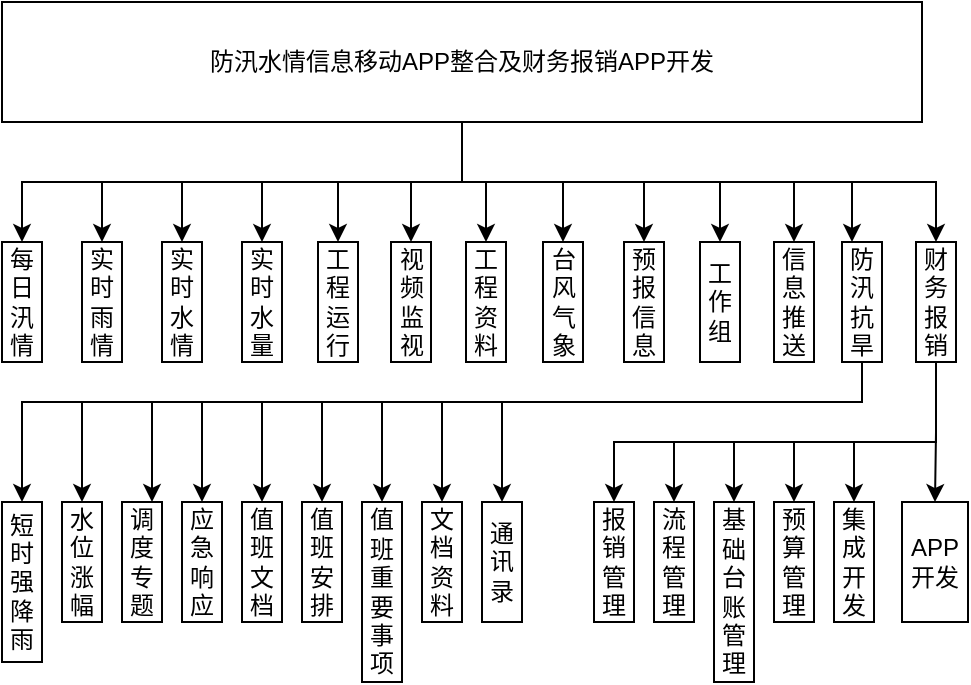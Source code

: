 <mxfile version="10.9.6" type="github"><diagram id="qvx9LAHxHfA9EjNs1QSS" name="Page-1"><mxGraphModel dx="868" dy="456" grid="1" gridSize="10" guides="1" tooltips="1" connect="1" arrows="1" fold="1" page="1" pageScale="1" pageWidth="827" pageHeight="1169" math="0" shadow="0"><root><mxCell id="0"/><mxCell id="1" parent="0"/><mxCell id="SEAwow5dpvRGz6BitIV--26" style="edgeStyle=orthogonalEdgeStyle;rounded=0;orthogonalLoop=1;jettySize=auto;html=1;entryX=0.5;entryY=0;entryDx=0;entryDy=0;" edge="1" parent="1" source="SEAwow5dpvRGz6BitIV--1" target="SEAwow5dpvRGz6BitIV--6"><mxGeometry relative="1" as="geometry"/></mxCell><mxCell id="SEAwow5dpvRGz6BitIV--27" style="edgeStyle=orthogonalEdgeStyle;rounded=0;orthogonalLoop=1;jettySize=auto;html=1;entryX=0.5;entryY=0;entryDx=0;entryDy=0;" edge="1" parent="1" source="SEAwow5dpvRGz6BitIV--1" target="SEAwow5dpvRGz6BitIV--17"><mxGeometry relative="1" as="geometry"/></mxCell><mxCell id="SEAwow5dpvRGz6BitIV--28" style="edgeStyle=orthogonalEdgeStyle;rounded=0;orthogonalLoop=1;jettySize=auto;html=1;entryX=0.5;entryY=0;entryDx=0;entryDy=0;" edge="1" parent="1" source="SEAwow5dpvRGz6BitIV--1" target="SEAwow5dpvRGz6BitIV--8"><mxGeometry relative="1" as="geometry"/></mxCell><mxCell id="SEAwow5dpvRGz6BitIV--30" style="edgeStyle=orthogonalEdgeStyle;rounded=0;orthogonalLoop=1;jettySize=auto;html=1;entryX=0.5;entryY=0;entryDx=0;entryDy=0;" edge="1" parent="1" source="SEAwow5dpvRGz6BitIV--1" target="SEAwow5dpvRGz6BitIV--7"><mxGeometry relative="1" as="geometry"/></mxCell><mxCell id="SEAwow5dpvRGz6BitIV--31" style="edgeStyle=orthogonalEdgeStyle;rounded=0;orthogonalLoop=1;jettySize=auto;html=1;entryX=0.5;entryY=0;entryDx=0;entryDy=0;" edge="1" parent="1" source="SEAwow5dpvRGz6BitIV--1" target="SEAwow5dpvRGz6BitIV--18"><mxGeometry relative="1" as="geometry"/></mxCell><mxCell id="SEAwow5dpvRGz6BitIV--32" style="edgeStyle=orthogonalEdgeStyle;rounded=0;orthogonalLoop=1;jettySize=auto;html=1;entryX=0.5;entryY=0;entryDx=0;entryDy=0;" edge="1" parent="1" source="SEAwow5dpvRGz6BitIV--1" target="SEAwow5dpvRGz6BitIV--4"><mxGeometry relative="1" as="geometry"/></mxCell><mxCell id="SEAwow5dpvRGz6BitIV--33" style="edgeStyle=orthogonalEdgeStyle;rounded=0;orthogonalLoop=1;jettySize=auto;html=1;entryX=0.5;entryY=0;entryDx=0;entryDy=0;" edge="1" parent="1" source="SEAwow5dpvRGz6BitIV--1" target="SEAwow5dpvRGz6BitIV--3"><mxGeometry relative="1" as="geometry"/></mxCell><mxCell id="SEAwow5dpvRGz6BitIV--34" style="edgeStyle=orthogonalEdgeStyle;rounded=0;orthogonalLoop=1;jettySize=auto;html=1;entryX=0.5;entryY=0;entryDx=0;entryDy=0;" edge="1" parent="1" source="SEAwow5dpvRGz6BitIV--1" target="SEAwow5dpvRGz6BitIV--19"><mxGeometry relative="1" as="geometry"/></mxCell><mxCell id="SEAwow5dpvRGz6BitIV--35" style="edgeStyle=orthogonalEdgeStyle;rounded=0;orthogonalLoop=1;jettySize=auto;html=1;entryX=0.5;entryY=0;entryDx=0;entryDy=0;" edge="1" parent="1" source="SEAwow5dpvRGz6BitIV--1" target="SEAwow5dpvRGz6BitIV--21"><mxGeometry relative="1" as="geometry"/></mxCell><mxCell id="SEAwow5dpvRGz6BitIV--36" style="edgeStyle=orthogonalEdgeStyle;rounded=0;orthogonalLoop=1;jettySize=auto;html=1;entryX=0.5;entryY=0;entryDx=0;entryDy=0;" edge="1" parent="1" source="SEAwow5dpvRGz6BitIV--1" target="SEAwow5dpvRGz6BitIV--22"><mxGeometry relative="1" as="geometry"/></mxCell><mxCell id="SEAwow5dpvRGz6BitIV--37" style="edgeStyle=orthogonalEdgeStyle;rounded=0;orthogonalLoop=1;jettySize=auto;html=1;entryX=0.5;entryY=0;entryDx=0;entryDy=0;" edge="1" parent="1" source="SEAwow5dpvRGz6BitIV--1" target="SEAwow5dpvRGz6BitIV--24"><mxGeometry relative="1" as="geometry"/></mxCell><mxCell id="SEAwow5dpvRGz6BitIV--38" style="edgeStyle=orthogonalEdgeStyle;rounded=0;orthogonalLoop=1;jettySize=auto;html=1;entryX=0.25;entryY=0;entryDx=0;entryDy=0;" edge="1" parent="1" source="SEAwow5dpvRGz6BitIV--1" target="SEAwow5dpvRGz6BitIV--25"><mxGeometry relative="1" as="geometry"/></mxCell><mxCell id="SEAwow5dpvRGz6BitIV--39" style="edgeStyle=orthogonalEdgeStyle;rounded=0;orthogonalLoop=1;jettySize=auto;html=1;entryX=0.5;entryY=0;entryDx=0;entryDy=0;" edge="1" parent="1" source="SEAwow5dpvRGz6BitIV--1" target="SEAwow5dpvRGz6BitIV--23"><mxGeometry relative="1" as="geometry"/></mxCell><mxCell id="SEAwow5dpvRGz6BitIV--1" value="防汛水情信息移动APP整合及财务报销APP开发" style="rounded=0;whiteSpace=wrap;html=1;" vertex="1" parent="1"><mxGeometry x="240" y="70" width="460" height="60" as="geometry"/></mxCell><mxCell id="SEAwow5dpvRGz6BitIV--2" value="每日汛情" style="rounded=0;whiteSpace=wrap;html=1;" vertex="1" parent="1"><mxGeometry x="240" y="190" width="20" height="60" as="geometry"/></mxCell><mxCell id="SEAwow5dpvRGz6BitIV--3" value="工程资料" style="rounded=0;whiteSpace=wrap;html=1;" vertex="1" parent="1"><mxGeometry x="472" y="190" width="20" height="60" as="geometry"/></mxCell><mxCell id="SEAwow5dpvRGz6BitIV--4" value="视频监视" style="rounded=0;whiteSpace=wrap;html=1;" vertex="1" parent="1"><mxGeometry x="434.5" y="190" width="20" height="60" as="geometry"/></mxCell><mxCell id="SEAwow5dpvRGz6BitIV--5" value="每日汛情" style="rounded=0;whiteSpace=wrap;html=1;" vertex="1" parent="1"><mxGeometry x="240" y="190" width="20" height="60" as="geometry"/></mxCell><mxCell id="SEAwow5dpvRGz6BitIV--6" value="每日汛情" style="rounded=0;whiteSpace=wrap;html=1;" vertex="1" parent="1"><mxGeometry x="240" y="190" width="20" height="60" as="geometry"/></mxCell><mxCell id="SEAwow5dpvRGz6BitIV--7" value="实时水量" style="rounded=0;whiteSpace=wrap;html=1;" vertex="1" parent="1"><mxGeometry x="360" y="190" width="20" height="60" as="geometry"/></mxCell><mxCell id="SEAwow5dpvRGz6BitIV--8" value="实时水情" style="rounded=0;whiteSpace=wrap;html=1;" vertex="1" parent="1"><mxGeometry x="320" y="190" width="20" height="60" as="geometry"/></mxCell><mxCell id="SEAwow5dpvRGz6BitIV--17" value="实时雨情" style="rounded=0;whiteSpace=wrap;html=1;" vertex="1" parent="1"><mxGeometry x="280" y="190" width="20" height="60" as="geometry"/></mxCell><mxCell id="SEAwow5dpvRGz6BitIV--18" value="工程运行" style="rounded=0;whiteSpace=wrap;html=1;" vertex="1" parent="1"><mxGeometry x="398" y="190" width="20" height="60" as="geometry"/></mxCell><mxCell id="SEAwow5dpvRGz6BitIV--19" value="台风气象" style="rounded=0;whiteSpace=wrap;html=1;" vertex="1" parent="1"><mxGeometry x="510.5" y="190" width="20" height="60" as="geometry"/></mxCell><mxCell id="SEAwow5dpvRGz6BitIV--21" value="预报信息" style="rounded=0;whiteSpace=wrap;html=1;" vertex="1" parent="1"><mxGeometry x="551" y="190" width="20" height="60" as="geometry"/></mxCell><mxCell id="SEAwow5dpvRGz6BitIV--22" value="工作组" style="rounded=0;whiteSpace=wrap;html=1;" vertex="1" parent="1"><mxGeometry x="589" y="190" width="20" height="60" as="geometry"/></mxCell><mxCell id="SEAwow5dpvRGz6BitIV--65" style="edgeStyle=orthogonalEdgeStyle;rounded=0;orthogonalLoop=1;jettySize=auto;html=1;entryX=0.5;entryY=0;entryDx=0;entryDy=0;" edge="1" parent="1" source="SEAwow5dpvRGz6BitIV--23" target="SEAwow5dpvRGz6BitIV--49"><mxGeometry relative="1" as="geometry"><Array as="points"><mxPoint x="707" y="290"/><mxPoint x="546" y="290"/></Array></mxGeometry></mxCell><mxCell id="SEAwow5dpvRGz6BitIV--66" style="edgeStyle=orthogonalEdgeStyle;rounded=0;orthogonalLoop=1;jettySize=auto;html=1;entryX=0.5;entryY=0;entryDx=0;entryDy=0;" edge="1" parent="1" source="SEAwow5dpvRGz6BitIV--23" target="SEAwow5dpvRGz6BitIV--54"><mxGeometry relative="1" as="geometry"><Array as="points"><mxPoint x="707" y="290"/><mxPoint x="576" y="290"/></Array></mxGeometry></mxCell><mxCell id="SEAwow5dpvRGz6BitIV--67" style="edgeStyle=orthogonalEdgeStyle;rounded=0;orthogonalLoop=1;jettySize=auto;html=1;entryX=0.5;entryY=0;entryDx=0;entryDy=0;" edge="1" parent="1" source="SEAwow5dpvRGz6BitIV--23" target="SEAwow5dpvRGz6BitIV--53"><mxGeometry relative="1" as="geometry"><Array as="points"><mxPoint x="707" y="290"/><mxPoint x="606" y="290"/></Array></mxGeometry></mxCell><mxCell id="SEAwow5dpvRGz6BitIV--68" style="edgeStyle=orthogonalEdgeStyle;rounded=0;orthogonalLoop=1;jettySize=auto;html=1;entryX=0.5;entryY=0;entryDx=0;entryDy=0;" edge="1" parent="1" source="SEAwow5dpvRGz6BitIV--23" target="SEAwow5dpvRGz6BitIV--52"><mxGeometry relative="1" as="geometry"><Array as="points"><mxPoint x="707" y="290"/><mxPoint x="636" y="290"/></Array></mxGeometry></mxCell><mxCell id="SEAwow5dpvRGz6BitIV--69" style="edgeStyle=orthogonalEdgeStyle;rounded=0;orthogonalLoop=1;jettySize=auto;html=1;entryX=0.5;entryY=0;entryDx=0;entryDy=0;" edge="1" parent="1" source="SEAwow5dpvRGz6BitIV--23" target="SEAwow5dpvRGz6BitIV--51"><mxGeometry relative="1" as="geometry"><Array as="points"><mxPoint x="707" y="290"/><mxPoint x="666" y="290"/></Array></mxGeometry></mxCell><mxCell id="SEAwow5dpvRGz6BitIV--70" style="edgeStyle=orthogonalEdgeStyle;rounded=0;orthogonalLoop=1;jettySize=auto;html=1;entryX=0.5;entryY=0;entryDx=0;entryDy=0;" edge="1" parent="1" source="SEAwow5dpvRGz6BitIV--23" target="SEAwow5dpvRGz6BitIV--50"><mxGeometry relative="1" as="geometry"/></mxCell><mxCell id="SEAwow5dpvRGz6BitIV--23" value="财务报销" style="rounded=0;whiteSpace=wrap;html=1;" vertex="1" parent="1"><mxGeometry x="697" y="190" width="20" height="60" as="geometry"/></mxCell><mxCell id="SEAwow5dpvRGz6BitIV--24" value="信息推送" style="rounded=0;whiteSpace=wrap;html=1;" vertex="1" parent="1"><mxGeometry x="626" y="190" width="20" height="60" as="geometry"/></mxCell><mxCell id="SEAwow5dpvRGz6BitIV--55" style="edgeStyle=orthogonalEdgeStyle;rounded=0;orthogonalLoop=1;jettySize=auto;html=1;entryX=0.5;entryY=0;entryDx=0;entryDy=0;" edge="1" parent="1" source="SEAwow5dpvRGz6BitIV--25" target="SEAwow5dpvRGz6BitIV--40"><mxGeometry relative="1" as="geometry"><Array as="points"><mxPoint x="670" y="270"/><mxPoint x="250" y="270"/></Array></mxGeometry></mxCell><mxCell id="SEAwow5dpvRGz6BitIV--56" style="edgeStyle=orthogonalEdgeStyle;rounded=0;orthogonalLoop=1;jettySize=auto;html=1;entryX=0.5;entryY=0;entryDx=0;entryDy=0;" edge="1" parent="1" source="SEAwow5dpvRGz6BitIV--25" target="SEAwow5dpvRGz6BitIV--48"><mxGeometry relative="1" as="geometry"><Array as="points"><mxPoint x="670" y="270"/><mxPoint x="280" y="270"/></Array></mxGeometry></mxCell><mxCell id="SEAwow5dpvRGz6BitIV--57" style="edgeStyle=orthogonalEdgeStyle;rounded=0;orthogonalLoop=1;jettySize=auto;html=1;entryX=0.75;entryY=0;entryDx=0;entryDy=0;" edge="1" parent="1" source="SEAwow5dpvRGz6BitIV--25" target="SEAwow5dpvRGz6BitIV--47"><mxGeometry relative="1" as="geometry"><Array as="points"><mxPoint x="670" y="270"/><mxPoint x="315" y="270"/></Array></mxGeometry></mxCell><mxCell id="SEAwow5dpvRGz6BitIV--58" style="edgeStyle=orthogonalEdgeStyle;rounded=0;orthogonalLoop=1;jettySize=auto;html=1;entryX=0.5;entryY=0;entryDx=0;entryDy=0;" edge="1" parent="1" source="SEAwow5dpvRGz6BitIV--25" target="SEAwow5dpvRGz6BitIV--46"><mxGeometry relative="1" as="geometry"><Array as="points"><mxPoint x="670" y="270"/><mxPoint x="340" y="270"/></Array></mxGeometry></mxCell><mxCell id="SEAwow5dpvRGz6BitIV--59" style="edgeStyle=orthogonalEdgeStyle;rounded=0;orthogonalLoop=1;jettySize=auto;html=1;entryX=0.5;entryY=0;entryDx=0;entryDy=0;" edge="1" parent="1" source="SEAwow5dpvRGz6BitIV--25" target="SEAwow5dpvRGz6BitIV--45"><mxGeometry relative="1" as="geometry"><Array as="points"><mxPoint x="670" y="270"/><mxPoint x="370" y="270"/></Array></mxGeometry></mxCell><mxCell id="SEAwow5dpvRGz6BitIV--60" style="edgeStyle=orthogonalEdgeStyle;rounded=0;orthogonalLoop=1;jettySize=auto;html=1;entryX=0.5;entryY=0;entryDx=0;entryDy=0;" edge="1" parent="1" source="SEAwow5dpvRGz6BitIV--25" target="SEAwow5dpvRGz6BitIV--44"><mxGeometry relative="1" as="geometry"><Array as="points"><mxPoint x="670" y="270"/><mxPoint x="400" y="270"/></Array></mxGeometry></mxCell><mxCell id="SEAwow5dpvRGz6BitIV--61" style="edgeStyle=orthogonalEdgeStyle;rounded=0;orthogonalLoop=1;jettySize=auto;html=1;entryX=0.5;entryY=0;entryDx=0;entryDy=0;" edge="1" parent="1" source="SEAwow5dpvRGz6BitIV--25" target="SEAwow5dpvRGz6BitIV--43"><mxGeometry relative="1" as="geometry"><Array as="points"><mxPoint x="670" y="270"/><mxPoint x="430" y="270"/></Array></mxGeometry></mxCell><mxCell id="SEAwow5dpvRGz6BitIV--62" style="edgeStyle=orthogonalEdgeStyle;rounded=0;orthogonalLoop=1;jettySize=auto;html=1;entryX=0.5;entryY=0;entryDx=0;entryDy=0;" edge="1" parent="1" source="SEAwow5dpvRGz6BitIV--25" target="SEAwow5dpvRGz6BitIV--42"><mxGeometry relative="1" as="geometry"><Array as="points"><mxPoint x="670" y="270"/><mxPoint x="460" y="270"/></Array></mxGeometry></mxCell><mxCell id="SEAwow5dpvRGz6BitIV--63" style="edgeStyle=orthogonalEdgeStyle;rounded=0;orthogonalLoop=1;jettySize=auto;html=1;entryX=0.5;entryY=0;entryDx=0;entryDy=0;" edge="1" parent="1" source="SEAwow5dpvRGz6BitIV--25" target="SEAwow5dpvRGz6BitIV--41"><mxGeometry relative="1" as="geometry"><Array as="points"><mxPoint x="670" y="270"/><mxPoint x="490" y="270"/></Array></mxGeometry></mxCell><mxCell id="SEAwow5dpvRGz6BitIV--25" value="防汛抗旱" style="rounded=0;whiteSpace=wrap;html=1;" vertex="1" parent="1"><mxGeometry x="660" y="190" width="20" height="60" as="geometry"/></mxCell><mxCell id="SEAwow5dpvRGz6BitIV--40" value="短时强降雨" style="rounded=0;whiteSpace=wrap;html=1;" vertex="1" parent="1"><mxGeometry x="240" y="320" width="20" height="80" as="geometry"/></mxCell><mxCell id="SEAwow5dpvRGz6BitIV--41" value="通讯录" style="rounded=0;whiteSpace=wrap;html=1;" vertex="1" parent="1"><mxGeometry x="480" y="320" width="20" height="60" as="geometry"/></mxCell><mxCell id="SEAwow5dpvRGz6BitIV--42" value="文档资料" style="rounded=0;whiteSpace=wrap;html=1;" vertex="1" parent="1"><mxGeometry x="450" y="320" width="20" height="60" as="geometry"/></mxCell><mxCell id="SEAwow5dpvRGz6BitIV--43" value="值班重要事项" style="rounded=0;whiteSpace=wrap;html=1;" vertex="1" parent="1"><mxGeometry x="420" y="320" width="20" height="90" as="geometry"/></mxCell><mxCell id="SEAwow5dpvRGz6BitIV--44" value="值班安排" style="rounded=0;whiteSpace=wrap;html=1;" vertex="1" parent="1"><mxGeometry x="390" y="320" width="20" height="60" as="geometry"/></mxCell><mxCell id="SEAwow5dpvRGz6BitIV--45" value="值班文档" style="rounded=0;whiteSpace=wrap;html=1;" vertex="1" parent="1"><mxGeometry x="360" y="320" width="20" height="60" as="geometry"/></mxCell><mxCell id="SEAwow5dpvRGz6BitIV--46" value="应急响应" style="rounded=0;whiteSpace=wrap;html=1;" vertex="1" parent="1"><mxGeometry x="330" y="320" width="20" height="60" as="geometry"/></mxCell><mxCell id="SEAwow5dpvRGz6BitIV--47" value="调度专题" style="rounded=0;whiteSpace=wrap;html=1;" vertex="1" parent="1"><mxGeometry x="300" y="320" width="20" height="60" as="geometry"/></mxCell><mxCell id="SEAwow5dpvRGz6BitIV--48" value="水位涨幅" style="rounded=0;whiteSpace=wrap;html=1;" vertex="1" parent="1"><mxGeometry x="270" y="320" width="20" height="60" as="geometry"/></mxCell><mxCell id="SEAwow5dpvRGz6BitIV--49" value="报销管理" style="rounded=0;whiteSpace=wrap;html=1;" vertex="1" parent="1"><mxGeometry x="536" y="320" width="20" height="60" as="geometry"/></mxCell><mxCell id="SEAwow5dpvRGz6BitIV--50" value="APP开发" style="rounded=0;whiteSpace=wrap;html=1;" vertex="1" parent="1"><mxGeometry x="690" y="320" width="33" height="60" as="geometry"/></mxCell><mxCell id="SEAwow5dpvRGz6BitIV--51" value="集成开发" style="rounded=0;whiteSpace=wrap;html=1;" vertex="1" parent="1"><mxGeometry x="656" y="320" width="20" height="60" as="geometry"/></mxCell><mxCell id="SEAwow5dpvRGz6BitIV--52" value="预算管理" style="rounded=0;whiteSpace=wrap;html=1;" vertex="1" parent="1"><mxGeometry x="626" y="320" width="20" height="60" as="geometry"/></mxCell><mxCell id="SEAwow5dpvRGz6BitIV--53" value="基础台账管理" style="rounded=0;whiteSpace=wrap;html=1;" vertex="1" parent="1"><mxGeometry x="596" y="320" width="20" height="90" as="geometry"/></mxCell><mxCell id="SEAwow5dpvRGz6BitIV--54" value="流程管理" style="rounded=0;whiteSpace=wrap;html=1;" vertex="1" parent="1"><mxGeometry x="566" y="320" width="20" height="60" as="geometry"/></mxCell></root></mxGraphModel></diagram></mxfile>